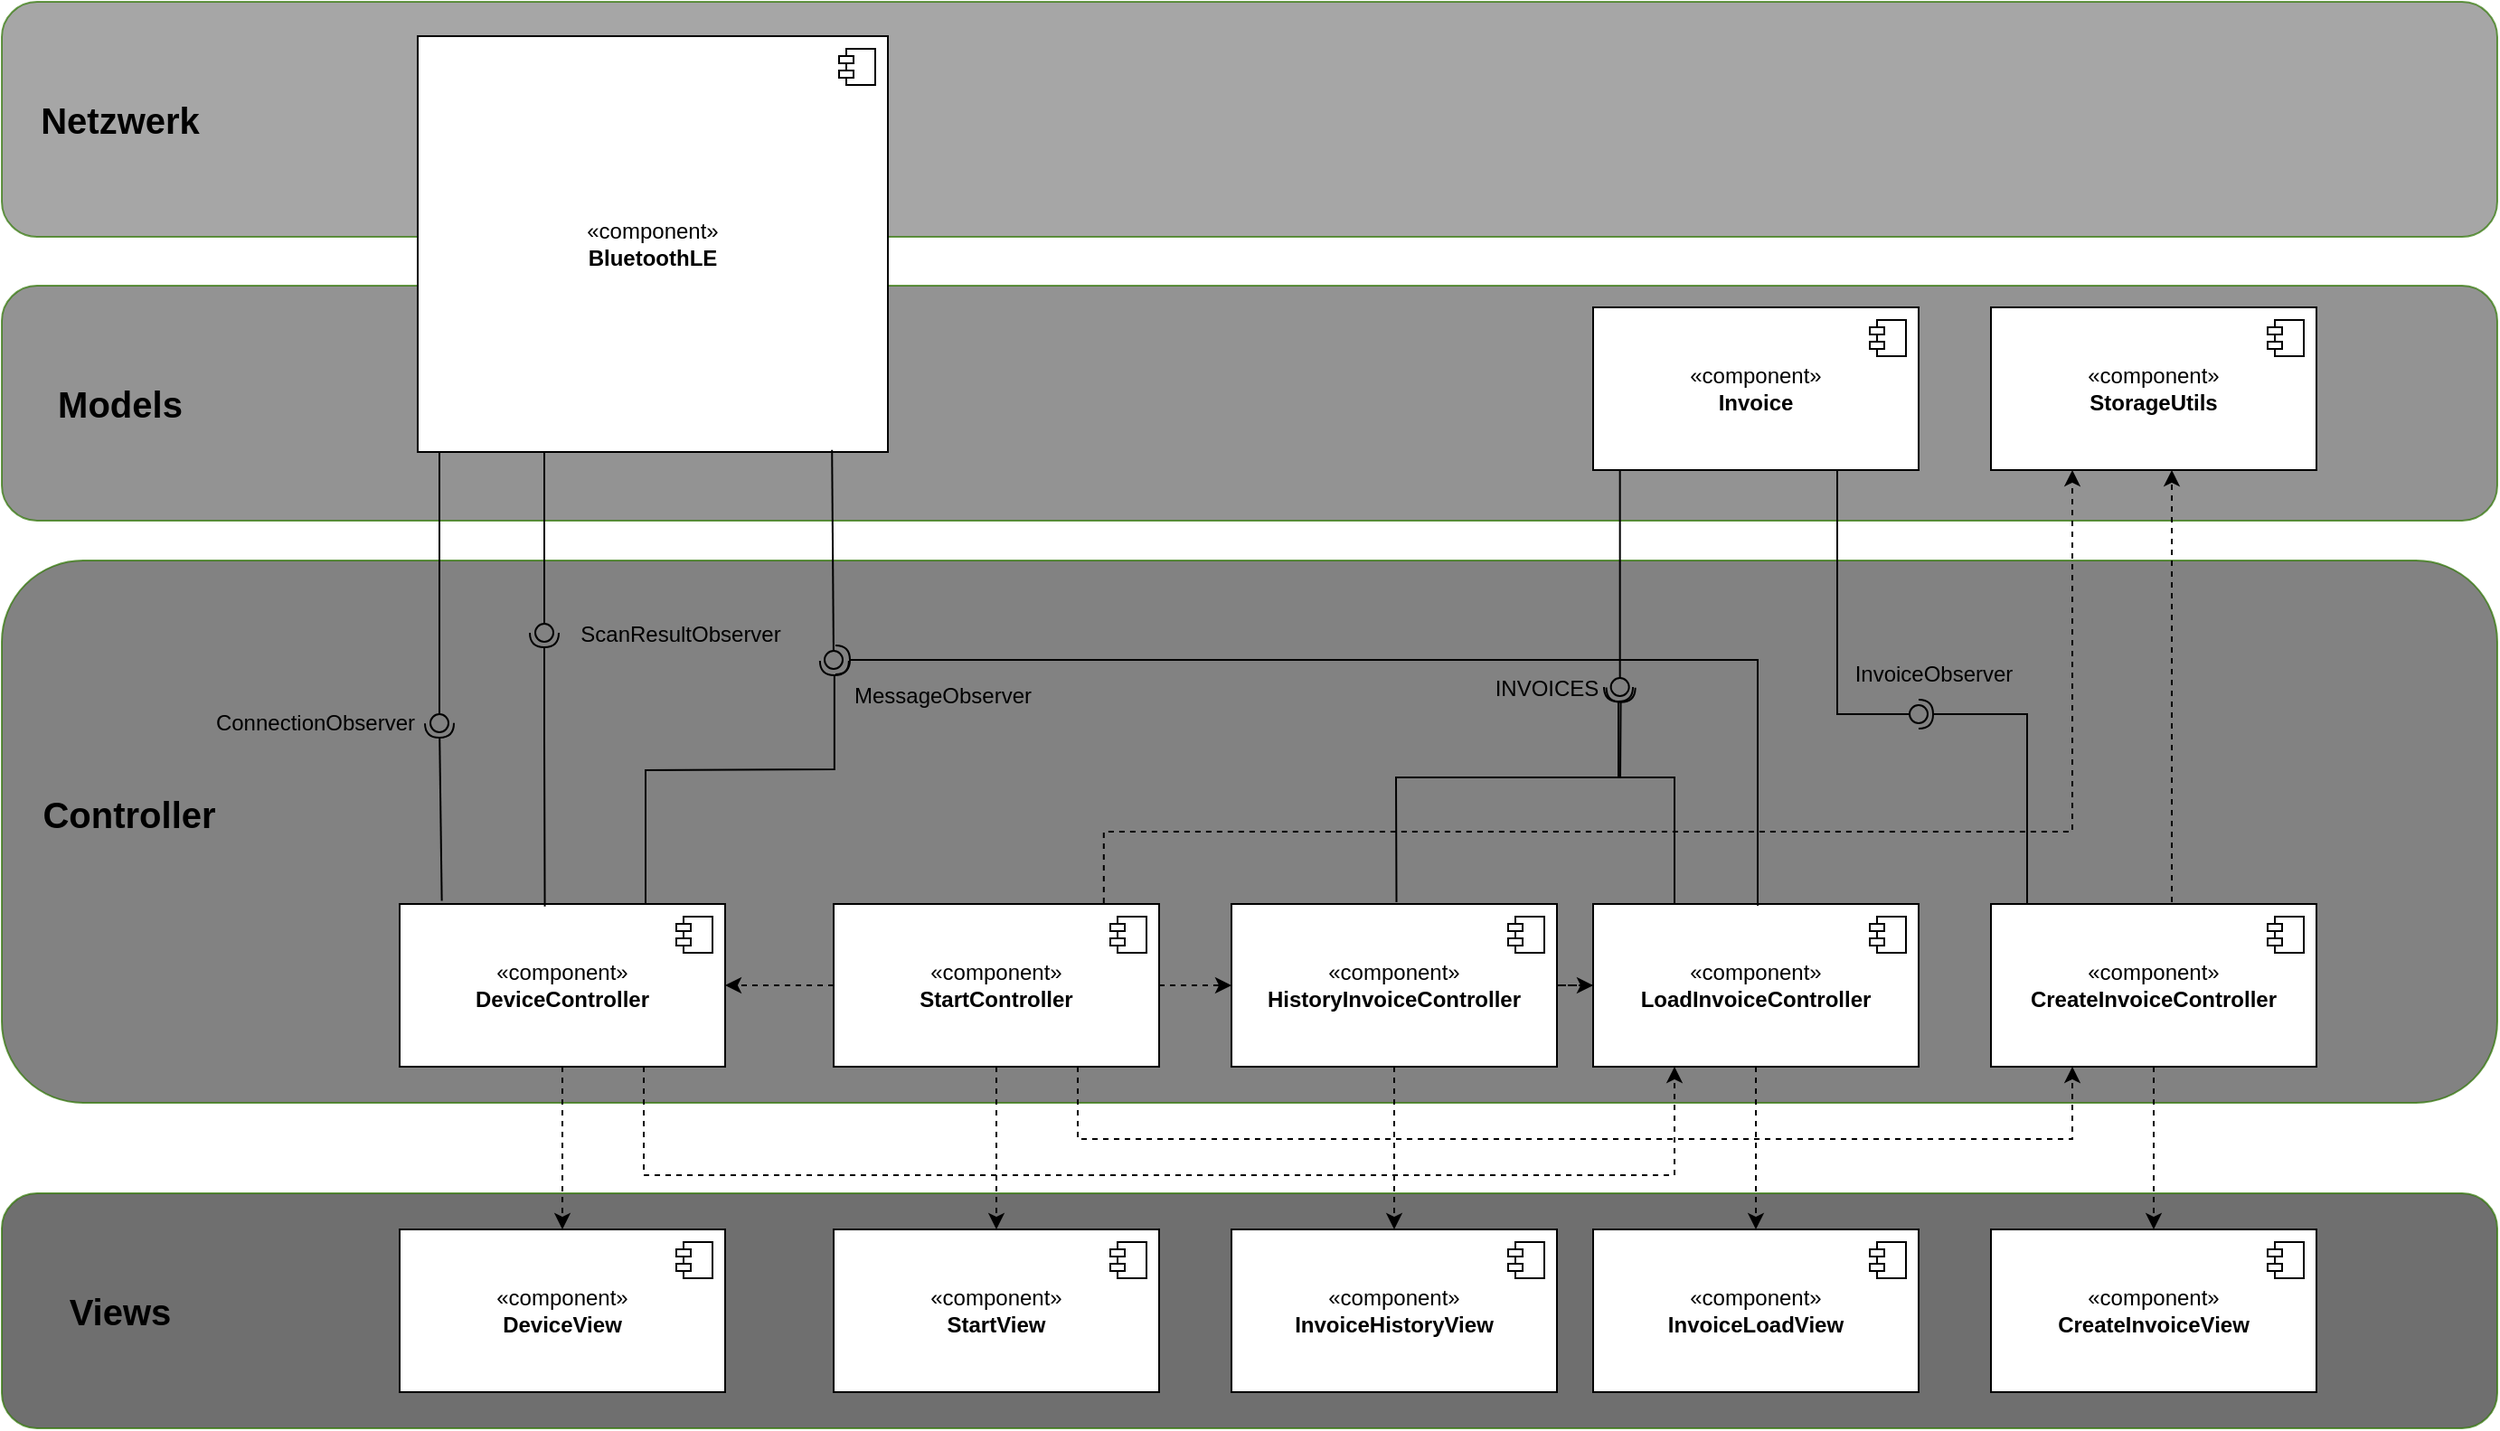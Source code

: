 <mxfile version="24.2.5" type="device">
  <diagram name="Seite-1" id="ZjltLCr991xpFik3R29f">
    <mxGraphModel dx="4037" dy="1688" grid="1" gridSize="10" guides="1" tooltips="1" connect="1" arrows="1" fold="1" page="1" pageScale="1" pageWidth="1169" pageHeight="827" math="0" shadow="0">
      <root>
        <mxCell id="0" />
        <mxCell id="1" parent="0" />
        <mxCell id="HPejjvrKvlSRJ54Tcz8J-92" value="" style="rounded=1;whiteSpace=wrap;html=1;fillColor=#333333;fontColor=#ffffff;strokeColor=#2D7600;opacity=70;" parent="1" vertex="1">
          <mxGeometry x="-1130" y="710" width="1380" height="130" as="geometry" />
        </mxCell>
        <mxCell id="HPejjvrKvlSRJ54Tcz8J-91" value="" style="rounded=1;whiteSpace=wrap;html=1;fillColor=#808080;fontColor=#ffffff;strokeColor=#2D7600;opacity=70;" parent="1" vertex="1">
          <mxGeometry x="-1130" y="51" width="1380" height="130" as="geometry" />
        </mxCell>
        <mxCell id="HPejjvrKvlSRJ54Tcz8J-90" value="" style="rounded=1;whiteSpace=wrap;html=1;fillColor=#666666;fontColor=#ffffff;strokeColor=#2D7600;opacity=70;" parent="1" vertex="1">
          <mxGeometry x="-1130" y="208" width="1380" height="130" as="geometry" />
        </mxCell>
        <mxCell id="HPejjvrKvlSRJ54Tcz8J-89" value="" style="rounded=1;whiteSpace=wrap;html=1;fillColor=#4D4D4D;fontColor=#ffffff;strokeColor=#2D7600;opacity=70;" parent="1" vertex="1">
          <mxGeometry x="-1130" y="360" width="1380" height="300" as="geometry" />
        </mxCell>
        <mxCell id="HPejjvrKvlSRJ54Tcz8J-4" value="«component»&lt;div&gt;&lt;b&gt;Invoice&lt;/b&gt;&lt;/div&gt;" style="html=1;dropTarget=0;whiteSpace=wrap;" parent="1" vertex="1">
          <mxGeometry x="-250" y="220" width="180" height="90" as="geometry" />
        </mxCell>
        <mxCell id="HPejjvrKvlSRJ54Tcz8J-5" value="" style="shape=module;jettyWidth=8;jettyHeight=4;" parent="HPejjvrKvlSRJ54Tcz8J-4" vertex="1">
          <mxGeometry x="1" width="20" height="20" relative="1" as="geometry">
            <mxPoint x="-27" y="7" as="offset" />
          </mxGeometry>
        </mxCell>
        <mxCell id="pHLbNnmCdl2tL5WuLqbT-23" style="edgeStyle=orthogonalEdgeStyle;rounded=0;orthogonalLoop=1;jettySize=auto;html=1;dashed=1;" parent="1" source="HPejjvrKvlSRJ54Tcz8J-11" target="HPejjvrKvlSRJ54Tcz8J-19" edge="1">
          <mxGeometry relative="1" as="geometry" />
        </mxCell>
        <mxCell id="PCdNeYdqkqiGmP5NIV8C-9" style="edgeStyle=orthogonalEdgeStyle;rounded=0;orthogonalLoop=1;jettySize=auto;html=1;entryX=0;entryY=0.5;entryDx=0;entryDy=0;dashed=1;" parent="1" source="HPejjvrKvlSRJ54Tcz8J-11" target="pHLbNnmCdl2tL5WuLqbT-24" edge="1">
          <mxGeometry relative="1" as="geometry" />
        </mxCell>
        <mxCell id="PCdNeYdqkqiGmP5NIV8C-11" style="edgeStyle=orthogonalEdgeStyle;rounded=0;orthogonalLoop=1;jettySize=auto;html=1;exitX=0.75;exitY=1;exitDx=0;exitDy=0;entryX=0.25;entryY=1;entryDx=0;entryDy=0;dashed=1;" parent="1" source="HPejjvrKvlSRJ54Tcz8J-11" target="pHLbNnmCdl2tL5WuLqbT-37" edge="1">
          <mxGeometry relative="1" as="geometry">
            <Array as="points">
              <mxPoint x="-535" y="680" />
              <mxPoint x="15" y="680" />
            </Array>
          </mxGeometry>
        </mxCell>
        <mxCell id="PCdNeYdqkqiGmP5NIV8C-23" style="edgeStyle=orthogonalEdgeStyle;rounded=0;orthogonalLoop=1;jettySize=auto;html=1;strokeColor=none;dashed=1;" parent="1" source="HPejjvrKvlSRJ54Tcz8J-11" target="pHLbNnmCdl2tL5WuLqbT-67" edge="1">
          <mxGeometry relative="1" as="geometry" />
        </mxCell>
        <mxCell id="PCdNeYdqkqiGmP5NIV8C-24" style="edgeStyle=orthogonalEdgeStyle;rounded=0;orthogonalLoop=1;jettySize=auto;html=1;dashed=1;" parent="1" source="HPejjvrKvlSRJ54Tcz8J-11" target="pHLbNnmCdl2tL5WuLqbT-67" edge="1">
          <mxGeometry relative="1" as="geometry" />
        </mxCell>
        <mxCell id="HPejjvrKvlSRJ54Tcz8J-11" value="«component»&lt;br&gt;&lt;b&gt;StartController&lt;/b&gt;" style="html=1;dropTarget=0;whiteSpace=wrap;" parent="1" vertex="1">
          <mxGeometry x="-670" y="550" width="180" height="90" as="geometry" />
        </mxCell>
        <mxCell id="HPejjvrKvlSRJ54Tcz8J-12" value="" style="shape=module;jettyWidth=8;jettyHeight=4;" parent="HPejjvrKvlSRJ54Tcz8J-11" vertex="1">
          <mxGeometry x="1" width="20" height="20" relative="1" as="geometry">
            <mxPoint x="-27" y="7" as="offset" />
          </mxGeometry>
        </mxCell>
        <mxCell id="HPejjvrKvlSRJ54Tcz8J-17" value="«component»&lt;br&gt;&lt;b&gt;CreateInvoiceView&lt;/b&gt;" style="html=1;dropTarget=0;whiteSpace=wrap;" parent="1" vertex="1">
          <mxGeometry x="-30" y="730" width="180" height="90" as="geometry" />
        </mxCell>
        <mxCell id="HPejjvrKvlSRJ54Tcz8J-18" value="" style="shape=module;jettyWidth=8;jettyHeight=4;" parent="HPejjvrKvlSRJ54Tcz8J-17" vertex="1">
          <mxGeometry x="1" width="20" height="20" relative="1" as="geometry">
            <mxPoint x="-27" y="7" as="offset" />
          </mxGeometry>
        </mxCell>
        <mxCell id="HPejjvrKvlSRJ54Tcz8J-19" value="«component»&lt;br&gt;&lt;b&gt;StartView&lt;/b&gt;" style="html=1;dropTarget=0;whiteSpace=wrap;" parent="1" vertex="1">
          <mxGeometry x="-670" y="730" width="180" height="90" as="geometry" />
        </mxCell>
        <mxCell id="HPejjvrKvlSRJ54Tcz8J-20" value="" style="shape=module;jettyWidth=8;jettyHeight=4;" parent="HPejjvrKvlSRJ54Tcz8J-19" vertex="1">
          <mxGeometry x="1" width="20" height="20" relative="1" as="geometry">
            <mxPoint x="-27" y="7" as="offset" />
          </mxGeometry>
        </mxCell>
        <mxCell id="HPejjvrKvlSRJ54Tcz8J-21" value="«component»&lt;br&gt;&lt;b&gt;InvoiceHistoryView&lt;/b&gt;" style="html=1;dropTarget=0;whiteSpace=wrap;" parent="1" vertex="1">
          <mxGeometry x="-450" y="730" width="180" height="90" as="geometry" />
        </mxCell>
        <mxCell id="HPejjvrKvlSRJ54Tcz8J-22" value="" style="shape=module;jettyWidth=8;jettyHeight=4;" parent="HPejjvrKvlSRJ54Tcz8J-21" vertex="1">
          <mxGeometry x="1" width="20" height="20" relative="1" as="geometry">
            <mxPoint x="-27" y="7" as="offset" />
          </mxGeometry>
        </mxCell>
        <mxCell id="HPejjvrKvlSRJ54Tcz8J-23" value="«component»&lt;br&gt;&lt;b&gt;InvoiceLoadView&lt;/b&gt;" style="html=1;dropTarget=0;whiteSpace=wrap;" parent="1" vertex="1">
          <mxGeometry x="-250" y="730" width="180" height="90" as="geometry" />
        </mxCell>
        <mxCell id="HPejjvrKvlSRJ54Tcz8J-24" value="" style="shape=module;jettyWidth=8;jettyHeight=4;" parent="HPejjvrKvlSRJ54Tcz8J-23" vertex="1">
          <mxGeometry x="1" width="20" height="20" relative="1" as="geometry">
            <mxPoint x="-27" y="7" as="offset" />
          </mxGeometry>
        </mxCell>
        <mxCell id="HPejjvrKvlSRJ54Tcz8J-25" value="«component»&lt;br&gt;&lt;b&gt;StorageUtils&lt;/b&gt;" style="html=1;dropTarget=0;whiteSpace=wrap;" parent="1" vertex="1">
          <mxGeometry x="-30" y="220" width="180" height="90" as="geometry" />
        </mxCell>
        <mxCell id="HPejjvrKvlSRJ54Tcz8J-26" value="" style="shape=module;jettyWidth=8;jettyHeight=4;" parent="HPejjvrKvlSRJ54Tcz8J-25" vertex="1">
          <mxGeometry x="1" width="20" height="20" relative="1" as="geometry">
            <mxPoint x="-27" y="7" as="offset" />
          </mxGeometry>
        </mxCell>
        <mxCell id="HPejjvrKvlSRJ54Tcz8J-31" value="«component»&lt;br&gt;&lt;b style=&quot;background-color: initial;&quot;&gt;DeviceView&lt;/b&gt;" style="html=1;dropTarget=0;whiteSpace=wrap;" parent="1" vertex="1">
          <mxGeometry x="-910" y="730" width="180" height="90" as="geometry" />
        </mxCell>
        <mxCell id="HPejjvrKvlSRJ54Tcz8J-32" value="" style="shape=module;jettyWidth=8;jettyHeight=4;" parent="HPejjvrKvlSRJ54Tcz8J-31" vertex="1">
          <mxGeometry x="1" width="20" height="20" relative="1" as="geometry">
            <mxPoint x="-27" y="7" as="offset" />
          </mxGeometry>
        </mxCell>
        <mxCell id="HPejjvrKvlSRJ54Tcz8J-35" value="" style="ellipse;whiteSpace=wrap;html=1;align=center;aspect=fixed;fillColor=none;strokeColor=none;resizable=0;perimeter=centerPerimeter;rotatable=0;allowArrows=0;points=[];outlineConnect=1;" parent="1" vertex="1">
          <mxGeometry x="-585" y="680" width="10" height="10" as="geometry" />
        </mxCell>
        <mxCell id="pHLbNnmCdl2tL5WuLqbT-27" style="edgeStyle=orthogonalEdgeStyle;rounded=0;orthogonalLoop=1;jettySize=auto;html=1;entryX=0.5;entryY=0;entryDx=0;entryDy=0;dashed=1;" parent="1" source="HPejjvrKvlSRJ54Tcz8J-69" target="HPejjvrKvlSRJ54Tcz8J-23" edge="1">
          <mxGeometry relative="1" as="geometry" />
        </mxCell>
        <mxCell id="HPejjvrKvlSRJ54Tcz8J-69" value="«component»&lt;br&gt;&lt;b&gt;LoadInvoiceController&lt;/b&gt;" style="html=1;dropTarget=0;whiteSpace=wrap;" parent="1" vertex="1">
          <mxGeometry x="-250" y="550" width="180" height="90" as="geometry" />
        </mxCell>
        <mxCell id="HPejjvrKvlSRJ54Tcz8J-70" value="" style="shape=module;jettyWidth=8;jettyHeight=4;" parent="HPejjvrKvlSRJ54Tcz8J-69" vertex="1">
          <mxGeometry x="1" width="20" height="20" relative="1" as="geometry">
            <mxPoint x="-27" y="7" as="offset" />
          </mxGeometry>
        </mxCell>
        <mxCell id="HPejjvrKvlSRJ54Tcz8J-85" value="" style="ellipse;whiteSpace=wrap;html=1;align=center;aspect=fixed;fillColor=none;strokeColor=none;resizable=0;perimeter=centerPerimeter;rotatable=0;allowArrows=0;points=[];outlineConnect=1;" parent="1" vertex="1">
          <mxGeometry x="-855" y="338" width="10" height="10" as="geometry" />
        </mxCell>
        <mxCell id="HPejjvrKvlSRJ54Tcz8J-93" value="&lt;font style=&quot;font-size: 20px;&quot;&gt;&lt;b&gt;Netzwerk&lt;/b&gt;&lt;/font&gt;" style="text;html=1;align=center;verticalAlign=middle;resizable=0;points=[];autosize=1;strokeColor=none;fillColor=none;" parent="1" vertex="1">
          <mxGeometry x="-1120" y="96" width="110" height="40" as="geometry" />
        </mxCell>
        <mxCell id="HPejjvrKvlSRJ54Tcz8J-94" value="&lt;font style=&quot;font-size: 20px;&quot;&gt;&lt;b&gt;Models&lt;/b&gt;&lt;/font&gt;" style="text;html=1;align=center;verticalAlign=middle;resizable=0;points=[];autosize=1;strokeColor=none;fillColor=none;" parent="1" vertex="1">
          <mxGeometry x="-1110" y="253" width="90" height="40" as="geometry" />
        </mxCell>
        <mxCell id="HPejjvrKvlSRJ54Tcz8J-95" value="&lt;font style=&quot;font-size: 20px;&quot;&gt;&lt;b&gt;Controller&lt;/b&gt;&lt;/font&gt;" style="text;html=1;align=center;verticalAlign=middle;resizable=0;points=[];autosize=1;strokeColor=none;fillColor=none;" parent="1" vertex="1">
          <mxGeometry x="-1120" y="480" width="120" height="40" as="geometry" />
        </mxCell>
        <mxCell id="HPejjvrKvlSRJ54Tcz8J-96" value="&lt;font style=&quot;font-size: 20px;&quot;&gt;&lt;b&gt;Views&lt;/b&gt;&lt;/font&gt;" style="text;html=1;align=center;verticalAlign=middle;resizable=0;points=[];autosize=1;strokeColor=none;fillColor=none;" parent="1" vertex="1">
          <mxGeometry x="-1105" y="755" width="80" height="40" as="geometry" />
        </mxCell>
        <mxCell id="pHLbNnmCdl2tL5WuLqbT-26" style="edgeStyle=orthogonalEdgeStyle;rounded=0;orthogonalLoop=1;jettySize=auto;html=1;dashed=1;" parent="1" source="pHLbNnmCdl2tL5WuLqbT-24" target="HPejjvrKvlSRJ54Tcz8J-21" edge="1">
          <mxGeometry relative="1" as="geometry" />
        </mxCell>
        <mxCell id="pHLbNnmCdl2tL5WuLqbT-46" style="edgeStyle=orthogonalEdgeStyle;rounded=0;orthogonalLoop=1;jettySize=auto;html=1;exitX=0.83;exitY=-0.006;exitDx=0;exitDy=0;entryX=0.25;entryY=1;entryDx=0;entryDy=0;dashed=1;exitPerimeter=0;" parent="1" source="HPejjvrKvlSRJ54Tcz8J-11" target="HPejjvrKvlSRJ54Tcz8J-25" edge="1">
          <mxGeometry relative="1" as="geometry">
            <Array as="points">
              <mxPoint x="-521" y="510" />
              <mxPoint x="15" y="510" />
            </Array>
          </mxGeometry>
        </mxCell>
        <mxCell id="PCdNeYdqkqiGmP5NIV8C-10" style="edgeStyle=orthogonalEdgeStyle;rounded=0;orthogonalLoop=1;jettySize=auto;html=1;exitX=1;exitY=0.5;exitDx=0;exitDy=0;dashed=1;" parent="1" source="pHLbNnmCdl2tL5WuLqbT-24" target="HPejjvrKvlSRJ54Tcz8J-69" edge="1">
          <mxGeometry relative="1" as="geometry" />
        </mxCell>
        <mxCell id="pHLbNnmCdl2tL5WuLqbT-24" value="«component»&lt;br&gt;&lt;b&gt;HistoryInvoiceController&lt;/b&gt;" style="html=1;dropTarget=0;whiteSpace=wrap;" parent="1" vertex="1">
          <mxGeometry x="-450" y="550" width="180" height="90" as="geometry" />
        </mxCell>
        <mxCell id="pHLbNnmCdl2tL5WuLqbT-25" value="" style="shape=module;jettyWidth=8;jettyHeight=4;" parent="pHLbNnmCdl2tL5WuLqbT-24" vertex="1">
          <mxGeometry x="1" width="20" height="20" relative="1" as="geometry">
            <mxPoint x="-27" y="7" as="offset" />
          </mxGeometry>
        </mxCell>
        <mxCell id="pHLbNnmCdl2tL5WuLqbT-40" style="edgeStyle=orthogonalEdgeStyle;rounded=0;orthogonalLoop=1;jettySize=auto;html=1;dashed=1;" parent="1" source="pHLbNnmCdl2tL5WuLqbT-37" target="HPejjvrKvlSRJ54Tcz8J-17" edge="1">
          <mxGeometry relative="1" as="geometry" />
        </mxCell>
        <mxCell id="pHLbNnmCdl2tL5WuLqbT-41" style="edgeStyle=orthogonalEdgeStyle;rounded=0;orthogonalLoop=1;jettySize=auto;html=1;exitX=0.75;exitY=0;exitDx=0;exitDy=0;entryX=0.559;entryY=1;entryDx=0;entryDy=0;dashed=1;entryPerimeter=0;" parent="1" source="pHLbNnmCdl2tL5WuLqbT-37" target="HPejjvrKvlSRJ54Tcz8J-25" edge="1">
          <mxGeometry relative="1" as="geometry">
            <Array as="points">
              <mxPoint x="70" y="550" />
              <mxPoint x="70" y="310" />
            </Array>
          </mxGeometry>
        </mxCell>
        <mxCell id="pHLbNnmCdl2tL5WuLqbT-37" value="«component»&lt;br&gt;&lt;b&gt;CreateInvoiceController&lt;/b&gt;" style="html=1;dropTarget=0;whiteSpace=wrap;" parent="1" vertex="1">
          <mxGeometry x="-30" y="550" width="180" height="90" as="geometry" />
        </mxCell>
        <mxCell id="pHLbNnmCdl2tL5WuLqbT-38" value="" style="shape=module;jettyWidth=8;jettyHeight=4;" parent="pHLbNnmCdl2tL5WuLqbT-37" vertex="1">
          <mxGeometry x="1" width="20" height="20" relative="1" as="geometry">
            <mxPoint x="-27" y="7" as="offset" />
          </mxGeometry>
        </mxCell>
        <mxCell id="pHLbNnmCdl2tL5WuLqbT-61" value="«component»&lt;br&gt;&lt;b&gt;BluetoothLE&lt;/b&gt;" style="html=1;dropTarget=0;whiteSpace=wrap;" parent="1" vertex="1">
          <mxGeometry x="-900" y="70" width="260" height="230" as="geometry" />
        </mxCell>
        <mxCell id="pHLbNnmCdl2tL5WuLqbT-62" value="" style="shape=module;jettyWidth=8;jettyHeight=4;" parent="pHLbNnmCdl2tL5WuLqbT-61" vertex="1">
          <mxGeometry x="1" width="20" height="20" relative="1" as="geometry">
            <mxPoint x="-27" y="7" as="offset" />
          </mxGeometry>
        </mxCell>
        <mxCell id="pHLbNnmCdl2tL5WuLqbT-69" style="edgeStyle=orthogonalEdgeStyle;rounded=0;orthogonalLoop=1;jettySize=auto;html=1;dashed=1;" parent="1" source="pHLbNnmCdl2tL5WuLqbT-67" target="HPejjvrKvlSRJ54Tcz8J-31" edge="1">
          <mxGeometry relative="1" as="geometry" />
        </mxCell>
        <mxCell id="PCdNeYdqkqiGmP5NIV8C-20" style="edgeStyle=orthogonalEdgeStyle;rounded=0;orthogonalLoop=1;jettySize=auto;html=1;exitX=0.75;exitY=1;exitDx=0;exitDy=0;entryX=0.25;entryY=1;entryDx=0;entryDy=0;dashed=1;" parent="1" source="pHLbNnmCdl2tL5WuLqbT-67" target="HPejjvrKvlSRJ54Tcz8J-69" edge="1">
          <mxGeometry relative="1" as="geometry">
            <Array as="points">
              <mxPoint x="-775" y="700" />
              <mxPoint x="-205" y="700" />
            </Array>
          </mxGeometry>
        </mxCell>
        <mxCell id="pHLbNnmCdl2tL5WuLqbT-67" value="«component»&lt;br&gt;&lt;b&gt;DeviceController&lt;/b&gt;" style="html=1;dropTarget=0;whiteSpace=wrap;" parent="1" vertex="1">
          <mxGeometry x="-910" y="550" width="180" height="90" as="geometry" />
        </mxCell>
        <mxCell id="pHLbNnmCdl2tL5WuLqbT-68" value="" style="shape=module;jettyWidth=8;jettyHeight=4;" parent="pHLbNnmCdl2tL5WuLqbT-67" vertex="1">
          <mxGeometry x="1" width="20" height="20" relative="1" as="geometry">
            <mxPoint x="-27" y="7" as="offset" />
          </mxGeometry>
        </mxCell>
        <mxCell id="PCdNeYdqkqiGmP5NIV8C-1" value="" style="rounded=0;orthogonalLoop=1;jettySize=auto;html=1;endArrow=halfCircle;endFill=0;endSize=6;strokeWidth=1;sketch=0;exitX=0.424;exitY=-0.019;exitDx=0;exitDy=0;exitPerimeter=0;" parent="1" edge="1">
          <mxGeometry relative="1" as="geometry">
            <mxPoint x="-886.68" y="548.29" as="sourcePoint" />
            <mxPoint x="-888" y="450" as="targetPoint" />
          </mxGeometry>
        </mxCell>
        <mxCell id="PCdNeYdqkqiGmP5NIV8C-2" value="" style="rounded=0;orthogonalLoop=1;jettySize=auto;html=1;endArrow=oval;endFill=0;sketch=0;sourcePerimeterSpacing=0;targetPerimeterSpacing=0;endSize=10;exitX=0.25;exitY=1;exitDx=0;exitDy=0;" parent="1" edge="1">
          <mxGeometry relative="1" as="geometry">
            <mxPoint x="-888" y="300.0" as="sourcePoint" />
            <mxPoint x="-888" y="450" as="targetPoint" />
          </mxGeometry>
        </mxCell>
        <mxCell id="PCdNeYdqkqiGmP5NIV8C-3" value="" style="ellipse;whiteSpace=wrap;html=1;align=center;aspect=fixed;fillColor=none;strokeColor=none;resizable=0;perimeter=centerPerimeter;rotatable=0;allowArrows=0;points=[];outlineConnect=1;" parent="1" vertex="1">
          <mxGeometry x="-745" y="430" width="10" height="10" as="geometry" />
        </mxCell>
        <mxCell id="PCdNeYdqkqiGmP5NIV8C-4" value="ConnectionObserver" style="text;html=1;align=center;verticalAlign=middle;resizable=0;points=[];autosize=1;strokeColor=none;fillColor=none;" parent="1" vertex="1">
          <mxGeometry x="-1022" y="435" width="130" height="30" as="geometry" />
        </mxCell>
        <mxCell id="PCdNeYdqkqiGmP5NIV8C-6" value="" style="rounded=0;orthogonalLoop=1;jettySize=auto;html=1;endArrow=halfCircle;endFill=0;endSize=6;strokeWidth=1;sketch=0;exitX=0.25;exitY=0;exitDx=0;exitDy=0;" parent="1" source="HPejjvrKvlSRJ54Tcz8J-69" edge="1">
          <mxGeometry relative="1" as="geometry">
            <mxPoint x="-156" y="550" as="sourcePoint" />
            <mxPoint x="-236" y="430" as="targetPoint" />
            <Array as="points">
              <mxPoint x="-205" y="480" />
              <mxPoint x="-236" y="480" />
            </Array>
          </mxGeometry>
        </mxCell>
        <mxCell id="PCdNeYdqkqiGmP5NIV8C-7" value="" style="rounded=0;orthogonalLoop=1;jettySize=auto;html=1;endArrow=oval;endFill=0;sketch=0;sourcePerimeterSpacing=0;targetPerimeterSpacing=0;endSize=10;" parent="1" edge="1">
          <mxGeometry relative="1" as="geometry">
            <mxPoint x="-235.17" y="310" as="sourcePoint" />
            <mxPoint x="-235.17" y="430" as="targetPoint" />
            <Array as="points">
              <mxPoint x="-235.17" y="373" />
            </Array>
          </mxGeometry>
        </mxCell>
        <mxCell id="PCdNeYdqkqiGmP5NIV8C-8" value="INVOICES" style="text;html=1;align=center;verticalAlign=middle;resizable=0;points=[];autosize=1;strokeColor=none;fillColor=none;" parent="1" vertex="1">
          <mxGeometry x="-316" y="415.5" width="80" height="30" as="geometry" />
        </mxCell>
        <mxCell id="PCdNeYdqkqiGmP5NIV8C-12" value="" style="rounded=0;orthogonalLoop=1;jettySize=auto;html=1;endArrow=halfCircle;endFill=0;endSize=6;strokeWidth=1;sketch=0;exitX=0.5;exitY=0;exitDx=0;exitDy=0;entryX=1.004;entryY=0.494;entryDx=0;entryDy=0;entryPerimeter=0;" parent="1" edge="1">
          <mxGeometry relative="1" as="geometry">
            <mxPoint x="-358.75" y="549" as="sourcePoint" />
            <mxPoint x="-234.68" y="430.32" as="targetPoint" />
            <Array as="points">
              <mxPoint x="-359" y="480" />
              <mxPoint x="-235" y="480" />
            </Array>
          </mxGeometry>
        </mxCell>
        <mxCell id="PCdNeYdqkqiGmP5NIV8C-14" value="" style="rounded=0;orthogonalLoop=1;jettySize=auto;html=1;endArrow=halfCircle;endFill=0;endSize=6;strokeWidth=1;sketch=0;" parent="1" edge="1">
          <mxGeometry relative="1" as="geometry">
            <mxPoint x="-159" y="551" as="sourcePoint" />
            <mxPoint x="-669" y="415" as="targetPoint" />
            <Array as="points">
              <mxPoint x="-159" y="415" />
            </Array>
          </mxGeometry>
        </mxCell>
        <mxCell id="PCdNeYdqkqiGmP5NIV8C-15" value="" style="rounded=0;orthogonalLoop=1;jettySize=auto;html=1;endArrow=oval;endFill=0;sketch=0;sourcePerimeterSpacing=0;targetPerimeterSpacing=0;endSize=10;exitX=0.485;exitY=0.991;exitDx=0;exitDy=0;exitPerimeter=0;" parent="1" edge="1">
          <mxGeometry relative="1" as="geometry">
            <mxPoint x="-670.9" y="298.93" as="sourcePoint" />
            <mxPoint x="-670" y="415" as="targetPoint" />
          </mxGeometry>
        </mxCell>
        <mxCell id="PCdNeYdqkqiGmP5NIV8C-16" value="MessageObserver" style="text;html=1;align=center;verticalAlign=middle;resizable=0;points=[];autosize=1;strokeColor=none;fillColor=none;" parent="1" vertex="1">
          <mxGeometry x="-670" y="420" width="120" height="30" as="geometry" />
        </mxCell>
        <mxCell id="PCdNeYdqkqiGmP5NIV8C-18" value="" style="rounded=0;orthogonalLoop=1;jettySize=auto;html=1;endArrow=oval;endFill=0;sketch=0;sourcePerimeterSpacing=0;targetPerimeterSpacing=0;endSize=10;exitX=0.25;exitY=1;exitDx=0;exitDy=0;" parent="1" edge="1">
          <mxGeometry relative="1" as="geometry">
            <mxPoint x="-830" y="300" as="sourcePoint" />
            <mxPoint x="-830" y="400" as="targetPoint" />
          </mxGeometry>
        </mxCell>
        <mxCell id="PCdNeYdqkqiGmP5NIV8C-19" value="ScanResultObserver" style="text;html=1;align=center;verticalAlign=middle;resizable=0;points=[];autosize=1;strokeColor=none;fillColor=none;" parent="1" vertex="1">
          <mxGeometry x="-820" y="385.5" width="130" height="30" as="geometry" />
        </mxCell>
        <mxCell id="PCdNeYdqkqiGmP5NIV8C-21" value="" style="rounded=0;orthogonalLoop=1;jettySize=auto;html=1;endArrow=halfCircle;endFill=0;endSize=6;strokeWidth=1;sketch=0;exitX=0.446;exitY=0.015;exitDx=0;exitDy=0;exitPerimeter=0;" parent="1" source="pHLbNnmCdl2tL5WuLqbT-67" edge="1">
          <mxGeometry relative="1" as="geometry">
            <mxPoint x="-837.02" y="547.66" as="sourcePoint" />
            <mxPoint x="-830" y="400" as="targetPoint" />
            <Array as="points">
              <mxPoint x="-830" y="460" />
            </Array>
          </mxGeometry>
        </mxCell>
        <mxCell id="PCdNeYdqkqiGmP5NIV8C-22" value="" style="rounded=0;orthogonalLoop=1;jettySize=auto;html=1;endArrow=halfCircle;endFill=0;endSize=6;strokeWidth=1;sketch=0;exitX=0.75;exitY=0;exitDx=0;exitDy=0;" parent="1" edge="1">
          <mxGeometry relative="1" as="geometry">
            <mxPoint x="-774" y="550" as="sourcePoint" />
            <mxPoint x="-669.57" y="415.5" as="targetPoint" />
            <Array as="points">
              <mxPoint x="-774" y="476" />
              <mxPoint x="-669.57" y="475.5" />
            </Array>
          </mxGeometry>
        </mxCell>
        <mxCell id="fLF1mPbiDCf4vBjk4pfL-1" value="" style="rounded=0;orthogonalLoop=1;jettySize=auto;html=1;endArrow=halfCircle;endFill=0;endSize=6;strokeWidth=1;sketch=0;exitX=0.25;exitY=0;exitDx=0;exitDy=0;" edge="1" target="fLF1mPbiDCf4vBjk4pfL-3" parent="1" source="pHLbNnmCdl2tL5WuLqbT-37">
          <mxGeometry relative="1" as="geometry">
            <mxPoint x="-50" y="445" as="sourcePoint" />
            <Array as="points">
              <mxPoint x="-10" y="550" />
              <mxPoint x="-10" y="445" />
            </Array>
          </mxGeometry>
        </mxCell>
        <mxCell id="fLF1mPbiDCf4vBjk4pfL-2" value="" style="rounded=0;orthogonalLoop=1;jettySize=auto;html=1;endArrow=oval;endFill=0;sketch=0;sourcePerimeterSpacing=0;targetPerimeterSpacing=0;endSize=10;exitX=0.75;exitY=1;exitDx=0;exitDy=0;" edge="1" target="fLF1mPbiDCf4vBjk4pfL-3" parent="1" source="HPejjvrKvlSRJ54Tcz8J-4">
          <mxGeometry relative="1" as="geometry">
            <mxPoint x="-90" y="445" as="sourcePoint" />
            <Array as="points">
              <mxPoint x="-115" y="445" />
            </Array>
          </mxGeometry>
        </mxCell>
        <mxCell id="fLF1mPbiDCf4vBjk4pfL-3" value="" style="ellipse;whiteSpace=wrap;html=1;align=center;aspect=fixed;fillColor=none;strokeColor=none;resizable=0;perimeter=centerPerimeter;rotatable=0;allowArrows=0;points=[];outlineConnect=1;" vertex="1" parent="1">
          <mxGeometry x="-75" y="440" width="10" height="10" as="geometry" />
        </mxCell>
        <mxCell id="fLF1mPbiDCf4vBjk4pfL-4" value="InvoiceObserver" style="text;html=1;align=center;verticalAlign=middle;resizable=0;points=[];autosize=1;strokeColor=none;fillColor=none;" vertex="1" parent="1">
          <mxGeometry x="-117" y="407.5" width="110" height="30" as="geometry" />
        </mxCell>
      </root>
    </mxGraphModel>
  </diagram>
</mxfile>
